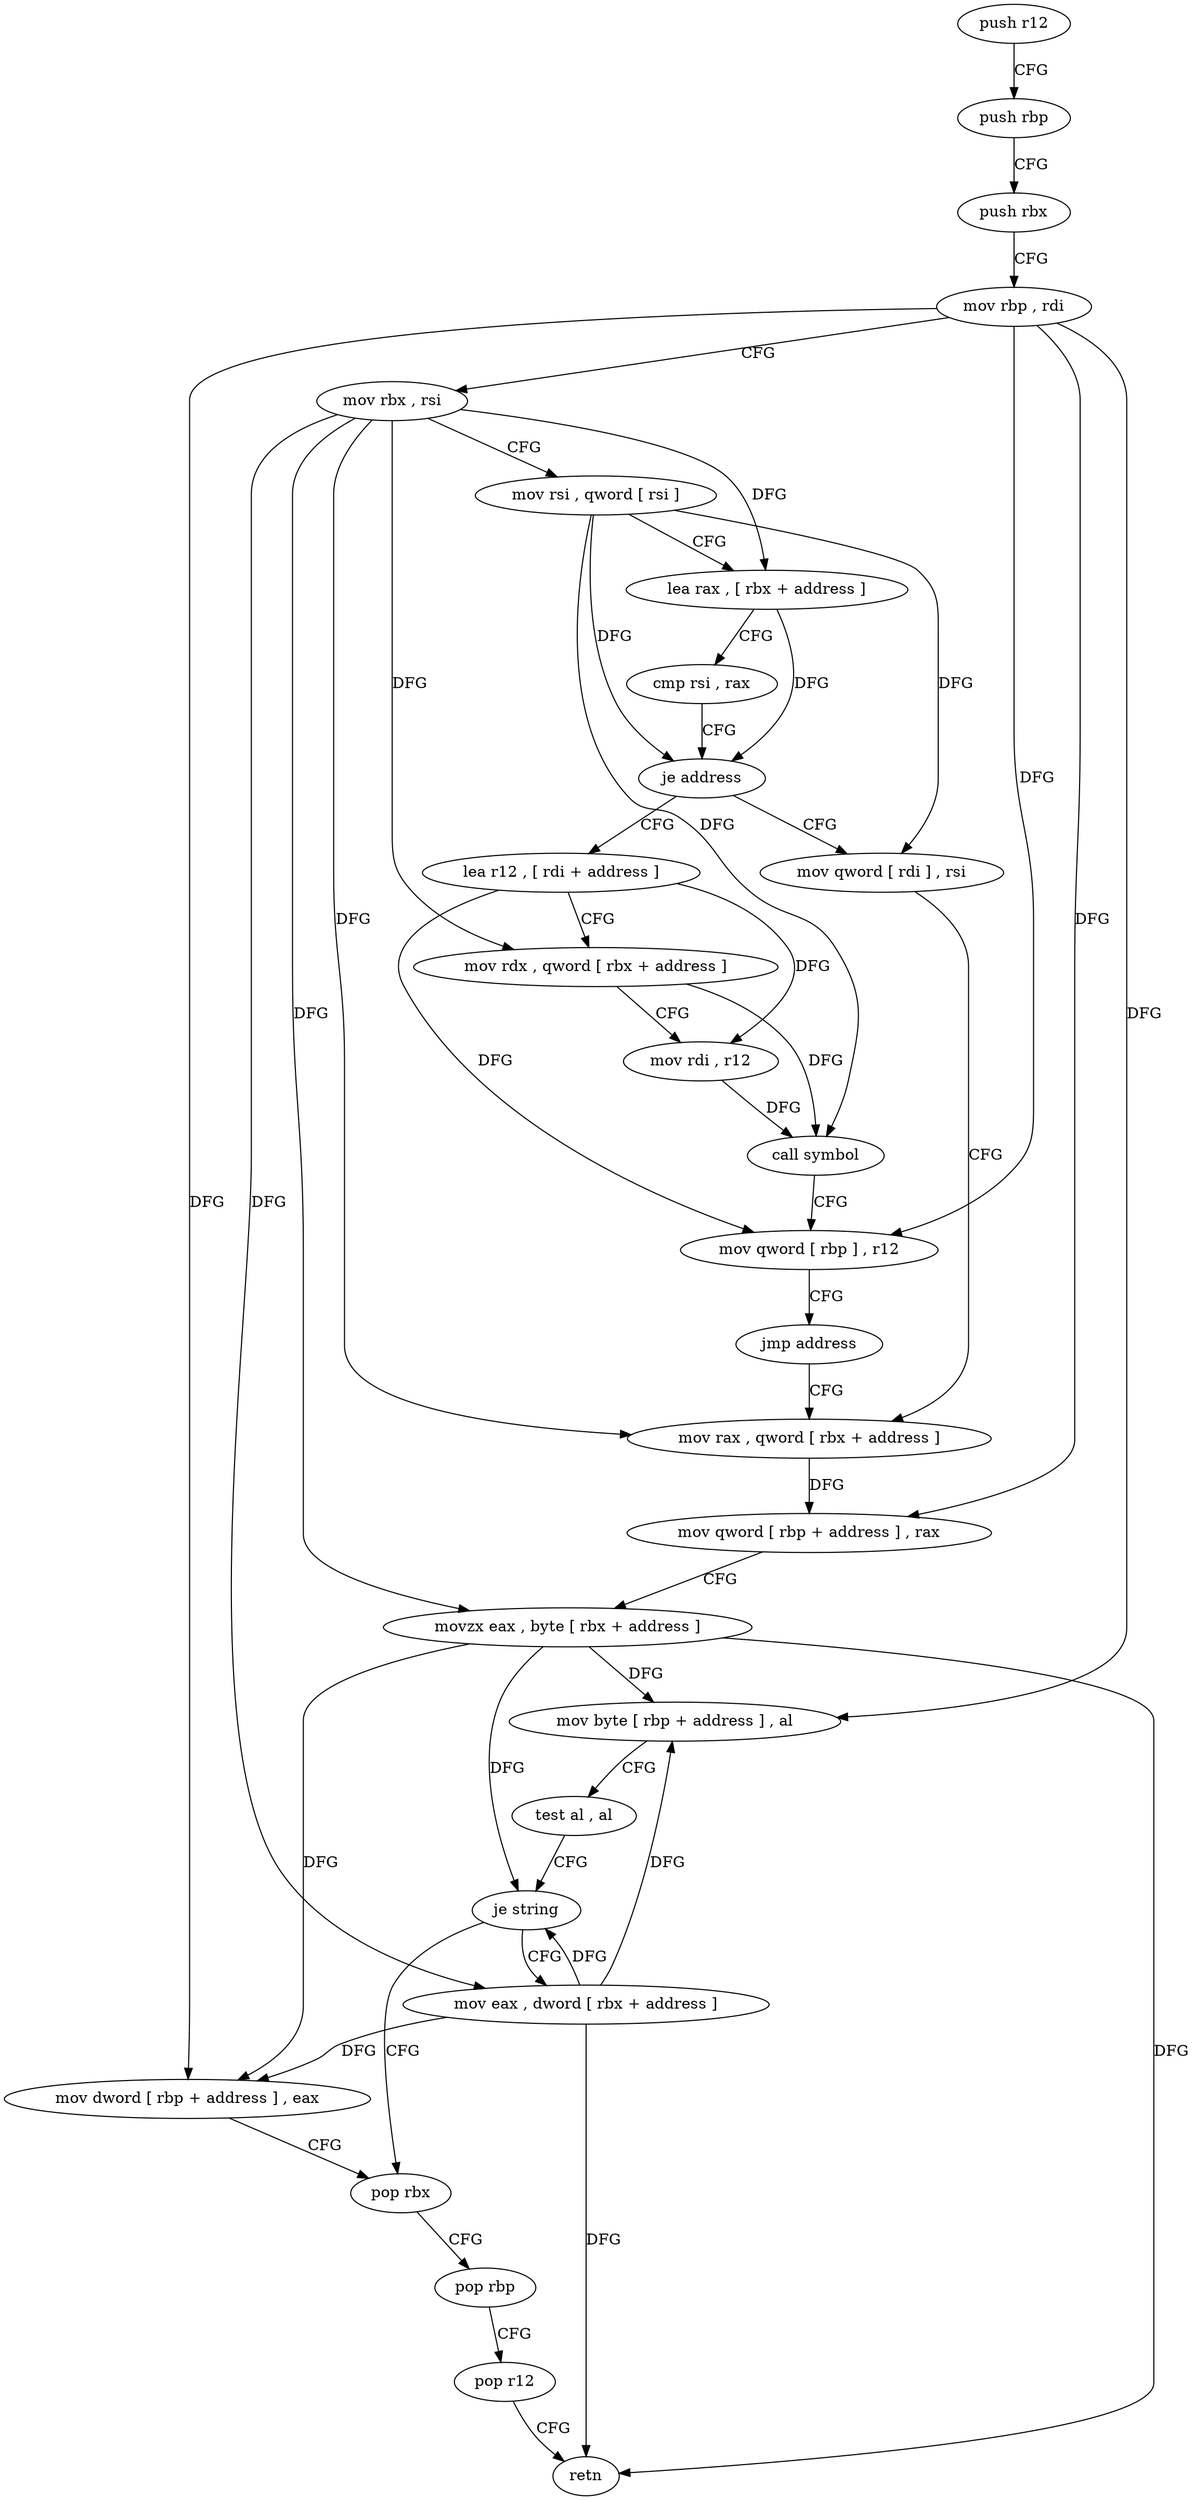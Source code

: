 digraph "func" {
"4400872" [label = "push r12" ]
"4400874" [label = "push rbp" ]
"4400875" [label = "push rbx" ]
"4400876" [label = "mov rbp , rdi" ]
"4400879" [label = "mov rbx , rsi" ]
"4400882" [label = "mov rsi , qword [ rsi ]" ]
"4400885" [label = "lea rax , [ rbx + address ]" ]
"4400889" [label = "cmp rsi , rax" ]
"4400892" [label = "je address" ]
"4400927" [label = "lea r12 , [ rdi + address ]" ]
"4400894" [label = "mov qword [ rdi ] , rsi" ]
"4400931" [label = "mov rdx , qword [ rbx + address ]" ]
"4400935" [label = "mov rdi , r12" ]
"4400938" [label = "call symbol" ]
"4400943" [label = "mov qword [ rbp ] , r12" ]
"4400947" [label = "jmp address" ]
"4400897" [label = "mov rax , qword [ rbx + address ]" ]
"4400901" [label = "mov qword [ rbp + address ] , rax" ]
"4400905" [label = "movzx eax , byte [ rbx + address ]" ]
"4400909" [label = "mov byte [ rbp + address ] , al" ]
"4400912" [label = "test al , al" ]
"4400914" [label = "je string" ]
"4400922" [label = "pop rbx" ]
"4400916" [label = "mov eax , dword [ rbx + address ]" ]
"4400923" [label = "pop rbp" ]
"4400924" [label = "pop r12" ]
"4400926" [label = "retn" ]
"4400919" [label = "mov dword [ rbp + address ] , eax" ]
"4400872" -> "4400874" [ label = "CFG" ]
"4400874" -> "4400875" [ label = "CFG" ]
"4400875" -> "4400876" [ label = "CFG" ]
"4400876" -> "4400879" [ label = "CFG" ]
"4400876" -> "4400943" [ label = "DFG" ]
"4400876" -> "4400901" [ label = "DFG" ]
"4400876" -> "4400909" [ label = "DFG" ]
"4400876" -> "4400919" [ label = "DFG" ]
"4400879" -> "4400882" [ label = "CFG" ]
"4400879" -> "4400885" [ label = "DFG" ]
"4400879" -> "4400931" [ label = "DFG" ]
"4400879" -> "4400897" [ label = "DFG" ]
"4400879" -> "4400905" [ label = "DFG" ]
"4400879" -> "4400916" [ label = "DFG" ]
"4400882" -> "4400885" [ label = "CFG" ]
"4400882" -> "4400892" [ label = "DFG" ]
"4400882" -> "4400938" [ label = "DFG" ]
"4400882" -> "4400894" [ label = "DFG" ]
"4400885" -> "4400889" [ label = "CFG" ]
"4400885" -> "4400892" [ label = "DFG" ]
"4400889" -> "4400892" [ label = "CFG" ]
"4400892" -> "4400927" [ label = "CFG" ]
"4400892" -> "4400894" [ label = "CFG" ]
"4400927" -> "4400931" [ label = "CFG" ]
"4400927" -> "4400935" [ label = "DFG" ]
"4400927" -> "4400943" [ label = "DFG" ]
"4400894" -> "4400897" [ label = "CFG" ]
"4400931" -> "4400935" [ label = "CFG" ]
"4400931" -> "4400938" [ label = "DFG" ]
"4400935" -> "4400938" [ label = "DFG" ]
"4400938" -> "4400943" [ label = "CFG" ]
"4400943" -> "4400947" [ label = "CFG" ]
"4400947" -> "4400897" [ label = "CFG" ]
"4400897" -> "4400901" [ label = "DFG" ]
"4400901" -> "4400905" [ label = "CFG" ]
"4400905" -> "4400909" [ label = "DFG" ]
"4400905" -> "4400914" [ label = "DFG" ]
"4400905" -> "4400926" [ label = "DFG" ]
"4400905" -> "4400919" [ label = "DFG" ]
"4400909" -> "4400912" [ label = "CFG" ]
"4400912" -> "4400914" [ label = "CFG" ]
"4400914" -> "4400922" [ label = "CFG" ]
"4400914" -> "4400916" [ label = "CFG" ]
"4400922" -> "4400923" [ label = "CFG" ]
"4400916" -> "4400919" [ label = "DFG" ]
"4400916" -> "4400909" [ label = "DFG" ]
"4400916" -> "4400914" [ label = "DFG" ]
"4400916" -> "4400926" [ label = "DFG" ]
"4400923" -> "4400924" [ label = "CFG" ]
"4400924" -> "4400926" [ label = "CFG" ]
"4400919" -> "4400922" [ label = "CFG" ]
}
